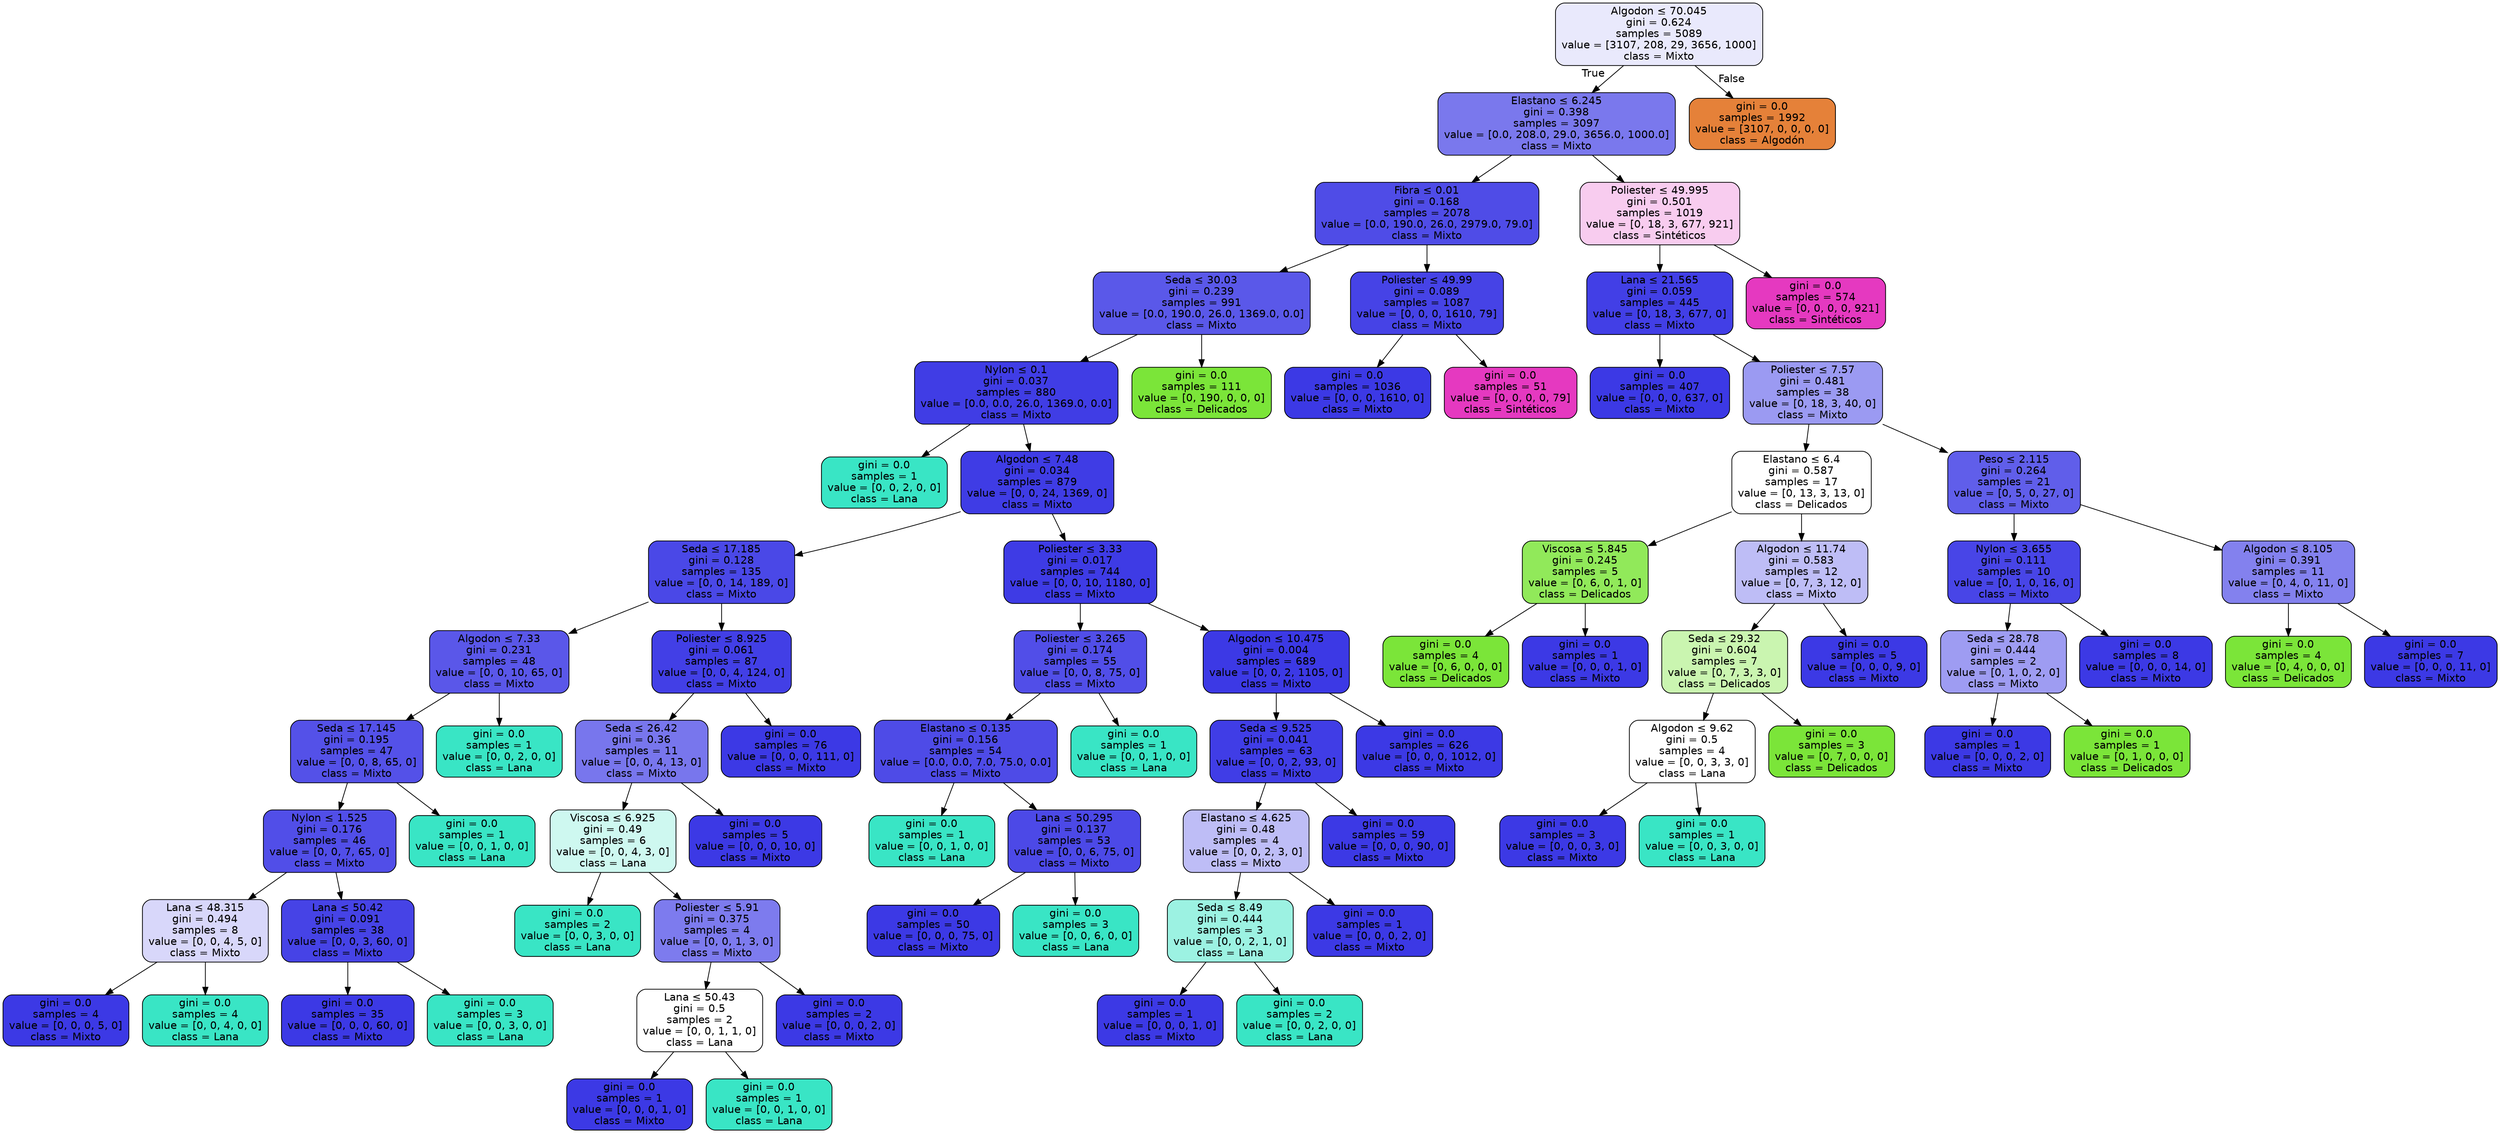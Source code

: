 digraph Tree {
node [shape=box, style="filled, rounded", color="black", fontname="helvetica"] ;
edge [fontname="helvetica"] ;
0 [label=<Algodon &le; 70.045<br/>gini = 0.624<br/>samples = 5089<br/>value = [3107, 208, 29, 3656, 1000]<br/>class = Mixto>, fillcolor="#e9e9fc"] ;
1 [label=<Elastano &le; 6.245<br/>gini = 0.398<br/>samples = 3097<br/>value = [0.0, 208.0, 29.0, 3656.0, 1000.0]<br/>class = Mixto>, fillcolor="#7a78ed"] ;
0 -> 1 [labeldistance=2.5, labelangle=45, headlabel="True"] ;
2 [label=<Fibra &le; 0.01<br/>gini = 0.168<br/>samples = 2078<br/>value = [0.0, 190.0, 26.0, 2979.0, 79.0]<br/>class = Mixto>, fillcolor="#4f4ce7"] ;
1 -> 2 ;
3 [label=<Seda &le; 30.03<br/>gini = 0.239<br/>samples = 991<br/>value = [0.0, 190.0, 26.0, 1369.0, 0.0]<br/>class = Mixto>, fillcolor="#5a58e9"] ;
2 -> 3 ;
4 [label=<Nylon &le; 0.1<br/>gini = 0.037<br/>samples = 880<br/>value = [0.0, 0.0, 26.0, 1369.0, 0.0]<br/>class = Mixto>, fillcolor="#403de5"] ;
3 -> 4 ;
5 [label=<gini = 0.0<br/>samples = 1<br/>value = [0, 0, 2, 0, 0]<br/>class = Lana>, fillcolor="#39e5c5"] ;
4 -> 5 ;
6 [label=<Algodon &le; 7.48<br/>gini = 0.034<br/>samples = 879<br/>value = [0, 0, 24, 1369, 0]<br/>class = Mixto>, fillcolor="#3f3ce5"] ;
4 -> 6 ;
7 [label=<Seda &le; 17.185<br/>gini = 0.128<br/>samples = 135<br/>value = [0, 0, 14, 189, 0]<br/>class = Mixto>, fillcolor="#4a48e7"] ;
6 -> 7 ;
8 [label=<Algodon &le; 7.33<br/>gini = 0.231<br/>samples = 48<br/>value = [0, 0, 10, 65, 0]<br/>class = Mixto>, fillcolor="#5a57e9"] ;
7 -> 8 ;
9 [label=<Seda &le; 17.145<br/>gini = 0.195<br/>samples = 47<br/>value = [0, 0, 8, 65, 0]<br/>class = Mixto>, fillcolor="#5451e8"] ;
8 -> 9 ;
10 [label=<Nylon &le; 1.525<br/>gini = 0.176<br/>samples = 46<br/>value = [0, 0, 7, 65, 0]<br/>class = Mixto>, fillcolor="#514ee8"] ;
9 -> 10 ;
11 [label=<Lana &le; 48.315<br/>gini = 0.494<br/>samples = 8<br/>value = [0, 0, 4, 5, 0]<br/>class = Mixto>, fillcolor="#d8d7fa"] ;
10 -> 11 ;
12 [label=<gini = 0.0<br/>samples = 4<br/>value = [0, 0, 0, 5, 0]<br/>class = Mixto>, fillcolor="#3c39e5"] ;
11 -> 12 ;
13 [label=<gini = 0.0<br/>samples = 4<br/>value = [0, 0, 4, 0, 0]<br/>class = Lana>, fillcolor="#39e5c5"] ;
11 -> 13 ;
14 [label=<Lana &le; 50.42<br/>gini = 0.091<br/>samples = 38<br/>value = [0, 0, 3, 60, 0]<br/>class = Mixto>, fillcolor="#4643e6"] ;
10 -> 14 ;
15 [label=<gini = 0.0<br/>samples = 35<br/>value = [0, 0, 0, 60, 0]<br/>class = Mixto>, fillcolor="#3c39e5"] ;
14 -> 15 ;
16 [label=<gini = 0.0<br/>samples = 3<br/>value = [0, 0, 3, 0, 0]<br/>class = Lana>, fillcolor="#39e5c5"] ;
14 -> 16 ;
17 [label=<gini = 0.0<br/>samples = 1<br/>value = [0, 0, 1, 0, 0]<br/>class = Lana>, fillcolor="#39e5c5"] ;
9 -> 17 ;
18 [label=<gini = 0.0<br/>samples = 1<br/>value = [0, 0, 2, 0, 0]<br/>class = Lana>, fillcolor="#39e5c5"] ;
8 -> 18 ;
19 [label=<Poliester &le; 8.925<br/>gini = 0.061<br/>samples = 87<br/>value = [0, 0, 4, 124, 0]<br/>class = Mixto>, fillcolor="#423fe6"] ;
7 -> 19 ;
20 [label=<Seda &le; 26.42<br/>gini = 0.36<br/>samples = 11<br/>value = [0, 0, 4, 13, 0]<br/>class = Mixto>, fillcolor="#7876ed"] ;
19 -> 20 ;
21 [label=<Viscosa &le; 6.925<br/>gini = 0.49<br/>samples = 6<br/>value = [0, 0, 4, 3, 0]<br/>class = Lana>, fillcolor="#cef8f0"] ;
20 -> 21 ;
22 [label=<gini = 0.0<br/>samples = 2<br/>value = [0, 0, 3, 0, 0]<br/>class = Lana>, fillcolor="#39e5c5"] ;
21 -> 22 ;
23 [label=<Poliester &le; 5.91<br/>gini = 0.375<br/>samples = 4<br/>value = [0, 0, 1, 3, 0]<br/>class = Mixto>, fillcolor="#7d7bee"] ;
21 -> 23 ;
24 [label=<Lana &le; 50.43<br/>gini = 0.5<br/>samples = 2<br/>value = [0, 0, 1, 1, 0]<br/>class = Lana>, fillcolor="#ffffff"] ;
23 -> 24 ;
25 [label=<gini = 0.0<br/>samples = 1<br/>value = [0, 0, 0, 1, 0]<br/>class = Mixto>, fillcolor="#3c39e5"] ;
24 -> 25 ;
26 [label=<gini = 0.0<br/>samples = 1<br/>value = [0, 0, 1, 0, 0]<br/>class = Lana>, fillcolor="#39e5c5"] ;
24 -> 26 ;
27 [label=<gini = 0.0<br/>samples = 2<br/>value = [0, 0, 0, 2, 0]<br/>class = Mixto>, fillcolor="#3c39e5"] ;
23 -> 27 ;
28 [label=<gini = 0.0<br/>samples = 5<br/>value = [0, 0, 0, 10, 0]<br/>class = Mixto>, fillcolor="#3c39e5"] ;
20 -> 28 ;
29 [label=<gini = 0.0<br/>samples = 76<br/>value = [0, 0, 0, 111, 0]<br/>class = Mixto>, fillcolor="#3c39e5"] ;
19 -> 29 ;
30 [label=<Poliester &le; 3.33<br/>gini = 0.017<br/>samples = 744<br/>value = [0, 0, 10, 1180, 0]<br/>class = Mixto>, fillcolor="#3e3be5"] ;
6 -> 30 ;
31 [label=<Poliester &le; 3.265<br/>gini = 0.174<br/>samples = 55<br/>value = [0, 0, 8, 75, 0]<br/>class = Mixto>, fillcolor="#514ee8"] ;
30 -> 31 ;
32 [label=<Elastano &le; 0.135<br/>gini = 0.156<br/>samples = 54<br/>value = [0.0, 0.0, 7.0, 75.0, 0.0]<br/>class = Mixto>, fillcolor="#4e4be7"] ;
31 -> 32 ;
33 [label=<gini = 0.0<br/>samples = 1<br/>value = [0, 0, 1, 0, 0]<br/>class = Lana>, fillcolor="#39e5c5"] ;
32 -> 33 ;
34 [label=<Lana &le; 50.295<br/>gini = 0.137<br/>samples = 53<br/>value = [0, 0, 6, 75, 0]<br/>class = Mixto>, fillcolor="#4c49e7"] ;
32 -> 34 ;
35 [label=<gini = 0.0<br/>samples = 50<br/>value = [0, 0, 0, 75, 0]<br/>class = Mixto>, fillcolor="#3c39e5"] ;
34 -> 35 ;
36 [label=<gini = 0.0<br/>samples = 3<br/>value = [0, 0, 6, 0, 0]<br/>class = Lana>, fillcolor="#39e5c5"] ;
34 -> 36 ;
37 [label=<gini = 0.0<br/>samples = 1<br/>value = [0, 0, 1, 0, 0]<br/>class = Lana>, fillcolor="#39e5c5"] ;
31 -> 37 ;
38 [label=<Algodon &le; 10.475<br/>gini = 0.004<br/>samples = 689<br/>value = [0, 0, 2, 1105, 0]<br/>class = Mixto>, fillcolor="#3c39e5"] ;
30 -> 38 ;
39 [label=<Seda &le; 9.525<br/>gini = 0.041<br/>samples = 63<br/>value = [0, 0, 2, 93, 0]<br/>class = Mixto>, fillcolor="#403de6"] ;
38 -> 39 ;
40 [label=<Elastano &le; 4.625<br/>gini = 0.48<br/>samples = 4<br/>value = [0, 0, 2, 3, 0]<br/>class = Mixto>, fillcolor="#bebdf6"] ;
39 -> 40 ;
41 [label=<Seda &le; 8.49<br/>gini = 0.444<br/>samples = 3<br/>value = [0, 0, 2, 1, 0]<br/>class = Lana>, fillcolor="#9cf2e2"] ;
40 -> 41 ;
42 [label=<gini = 0.0<br/>samples = 1<br/>value = [0, 0, 0, 1, 0]<br/>class = Mixto>, fillcolor="#3c39e5"] ;
41 -> 42 ;
43 [label=<gini = 0.0<br/>samples = 2<br/>value = [0, 0, 2, 0, 0]<br/>class = Lana>, fillcolor="#39e5c5"] ;
41 -> 43 ;
44 [label=<gini = 0.0<br/>samples = 1<br/>value = [0, 0, 0, 2, 0]<br/>class = Mixto>, fillcolor="#3c39e5"] ;
40 -> 44 ;
45 [label=<gini = 0.0<br/>samples = 59<br/>value = [0, 0, 0, 90, 0]<br/>class = Mixto>, fillcolor="#3c39e5"] ;
39 -> 45 ;
46 [label=<gini = 0.0<br/>samples = 626<br/>value = [0, 0, 0, 1012, 0]<br/>class = Mixto>, fillcolor="#3c39e5"] ;
38 -> 46 ;
47 [label=<gini = 0.0<br/>samples = 111<br/>value = [0, 190, 0, 0, 0]<br/>class = Delicados>, fillcolor="#7be539"] ;
3 -> 47 ;
48 [label=<Poliester &le; 49.99<br/>gini = 0.089<br/>samples = 1087<br/>value = [0, 0, 0, 1610, 79]<br/>class = Mixto>, fillcolor="#4643e6"] ;
2 -> 48 ;
49 [label=<gini = 0.0<br/>samples = 1036<br/>value = [0, 0, 0, 1610, 0]<br/>class = Mixto>, fillcolor="#3c39e5"] ;
48 -> 49 ;
50 [label=<gini = 0.0<br/>samples = 51<br/>value = [0, 0, 0, 0, 79]<br/>class = Sintéticos>, fillcolor="#e539c0"] ;
48 -> 50 ;
51 [label=<Poliester &le; 49.995<br/>gini = 0.501<br/>samples = 1019<br/>value = [0, 18, 3, 677, 921]<br/>class = Sintéticos>, fillcolor="#f8ccef"] ;
1 -> 51 ;
52 [label=<Lana &le; 21.565<br/>gini = 0.059<br/>samples = 445<br/>value = [0, 18, 3, 677, 0]<br/>class = Mixto>, fillcolor="#423fe6"] ;
51 -> 52 ;
53 [label=<gini = 0.0<br/>samples = 407<br/>value = [0, 0, 0, 637, 0]<br/>class = Mixto>, fillcolor="#3c39e5"] ;
52 -> 53 ;
54 [label=<Poliester &le; 7.57<br/>gini = 0.481<br/>samples = 38<br/>value = [0, 18, 3, 40, 0]<br/>class = Mixto>, fillcolor="#9b9af2"] ;
52 -> 54 ;
55 [label=<Elastano &le; 6.4<br/>gini = 0.587<br/>samples = 17<br/>value = [0, 13, 3, 13, 0]<br/>class = Delicados>, fillcolor="#ffffff"] ;
54 -> 55 ;
56 [label=<Viscosa &le; 5.845<br/>gini = 0.245<br/>samples = 5<br/>value = [0, 6, 0, 1, 0]<br/>class = Delicados>, fillcolor="#91e95a"] ;
55 -> 56 ;
57 [label=<gini = 0.0<br/>samples = 4<br/>value = [0, 6, 0, 0, 0]<br/>class = Delicados>, fillcolor="#7be539"] ;
56 -> 57 ;
58 [label=<gini = 0.0<br/>samples = 1<br/>value = [0, 0, 0, 1, 0]<br/>class = Mixto>, fillcolor="#3c39e5"] ;
56 -> 58 ;
59 [label=<Algodon &le; 11.74<br/>gini = 0.583<br/>samples = 12<br/>value = [0, 7, 3, 12, 0]<br/>class = Mixto>, fillcolor="#bebdf6"] ;
55 -> 59 ;
60 [label=<Seda &le; 29.32<br/>gini = 0.604<br/>samples = 7<br/>value = [0, 7, 3, 3, 0]<br/>class = Delicados>, fillcolor="#caf5b0"] ;
59 -> 60 ;
61 [label=<Algodon &le; 9.62<br/>gini = 0.5<br/>samples = 4<br/>value = [0, 0, 3, 3, 0]<br/>class = Lana>, fillcolor="#ffffff"] ;
60 -> 61 ;
62 [label=<gini = 0.0<br/>samples = 3<br/>value = [0, 0, 0, 3, 0]<br/>class = Mixto>, fillcolor="#3c39e5"] ;
61 -> 62 ;
63 [label=<gini = 0.0<br/>samples = 1<br/>value = [0, 0, 3, 0, 0]<br/>class = Lana>, fillcolor="#39e5c5"] ;
61 -> 63 ;
64 [label=<gini = 0.0<br/>samples = 3<br/>value = [0, 7, 0, 0, 0]<br/>class = Delicados>, fillcolor="#7be539"] ;
60 -> 64 ;
65 [label=<gini = 0.0<br/>samples = 5<br/>value = [0, 0, 0, 9, 0]<br/>class = Mixto>, fillcolor="#3c39e5"] ;
59 -> 65 ;
66 [label=<Peso &le; 2.115<br/>gini = 0.264<br/>samples = 21<br/>value = [0, 5, 0, 27, 0]<br/>class = Mixto>, fillcolor="#605eea"] ;
54 -> 66 ;
67 [label=<Nylon &le; 3.655<br/>gini = 0.111<br/>samples = 10<br/>value = [0, 1, 0, 16, 0]<br/>class = Mixto>, fillcolor="#4845e7"] ;
66 -> 67 ;
68 [label=<Seda &le; 28.78<br/>gini = 0.444<br/>samples = 2<br/>value = [0, 1, 0, 2, 0]<br/>class = Mixto>, fillcolor="#9e9cf2"] ;
67 -> 68 ;
69 [label=<gini = 0.0<br/>samples = 1<br/>value = [0, 0, 0, 2, 0]<br/>class = Mixto>, fillcolor="#3c39e5"] ;
68 -> 69 ;
70 [label=<gini = 0.0<br/>samples = 1<br/>value = [0, 1, 0, 0, 0]<br/>class = Delicados>, fillcolor="#7be539"] ;
68 -> 70 ;
71 [label=<gini = 0.0<br/>samples = 8<br/>value = [0, 0, 0, 14, 0]<br/>class = Mixto>, fillcolor="#3c39e5"] ;
67 -> 71 ;
72 [label=<Algodon &le; 8.105<br/>gini = 0.391<br/>samples = 11<br/>value = [0, 4, 0, 11, 0]<br/>class = Mixto>, fillcolor="#8381ee"] ;
66 -> 72 ;
73 [label=<gini = 0.0<br/>samples = 4<br/>value = [0, 4, 0, 0, 0]<br/>class = Delicados>, fillcolor="#7be539"] ;
72 -> 73 ;
74 [label=<gini = 0.0<br/>samples = 7<br/>value = [0, 0, 0, 11, 0]<br/>class = Mixto>, fillcolor="#3c39e5"] ;
72 -> 74 ;
75 [label=<gini = 0.0<br/>samples = 574<br/>value = [0, 0, 0, 0, 921]<br/>class = Sintéticos>, fillcolor="#e539c0"] ;
51 -> 75 ;
76 [label=<gini = 0.0<br/>samples = 1992<br/>value = [3107, 0, 0, 0, 0]<br/>class = Algodón>, fillcolor="#e58139"] ;
0 -> 76 [labeldistance=2.5, labelangle=-45, headlabel="False"] ;
}